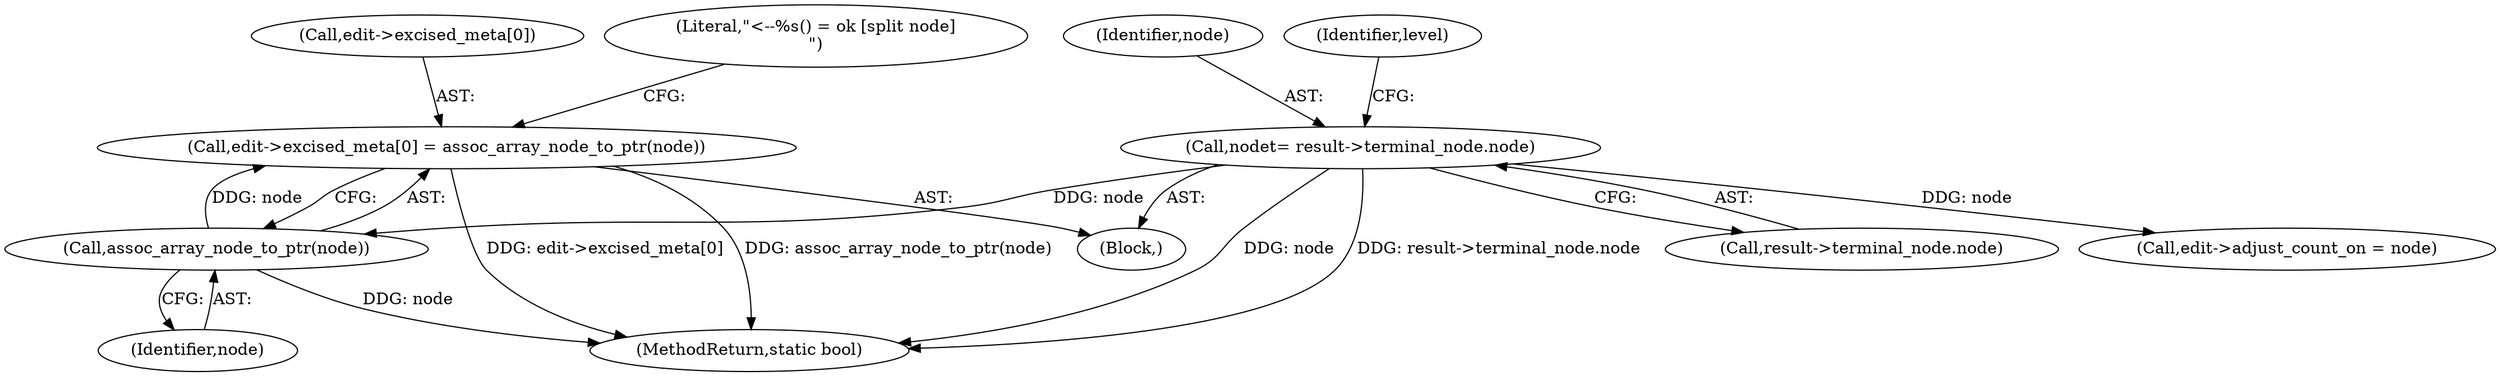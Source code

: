 digraph "0_linux_ea6789980fdaa610d7eb63602c746bf6ec70cd2b@array" {
"1000848" [label="(Call,edit->excised_meta[0] = assoc_array_node_to_ptr(node))"];
"1000854" [label="(Call,assoc_array_node_to_ptr(node))"];
"1000141" [label="(Call,node\t= result->terminal_node.node)"];
"1000849" [label="(Call,edit->excised_meta[0])"];
"1000252" [label="(Call,edit->adjust_count_on = node)"];
"1000141" [label="(Call,node\t= result->terminal_node.node)"];
"1000854" [label="(Call,assoc_array_node_to_ptr(node))"];
"1000857" [label="(Literal,\"<--%s() = ok [split node]\n\")"];
"1000142" [label="(Identifier,node)"];
"1000143" [label="(Call,result->terminal_node.node)"];
"1000121" [label="(Block,)"];
"1000855" [label="(Identifier,node)"];
"1000149" [label="(Identifier,level)"];
"1000848" [label="(Call,edit->excised_meta[0] = assoc_array_node_to_ptr(node))"];
"1001112" [label="(MethodReturn,static bool)"];
"1000848" -> "1000121"  [label="AST: "];
"1000848" -> "1000854"  [label="CFG: "];
"1000849" -> "1000848"  [label="AST: "];
"1000854" -> "1000848"  [label="AST: "];
"1000857" -> "1000848"  [label="CFG: "];
"1000848" -> "1001112"  [label="DDG: edit->excised_meta[0]"];
"1000848" -> "1001112"  [label="DDG: assoc_array_node_to_ptr(node)"];
"1000854" -> "1000848"  [label="DDG: node"];
"1000854" -> "1000855"  [label="CFG: "];
"1000855" -> "1000854"  [label="AST: "];
"1000854" -> "1001112"  [label="DDG: node"];
"1000141" -> "1000854"  [label="DDG: node"];
"1000141" -> "1000121"  [label="AST: "];
"1000141" -> "1000143"  [label="CFG: "];
"1000142" -> "1000141"  [label="AST: "];
"1000143" -> "1000141"  [label="AST: "];
"1000149" -> "1000141"  [label="CFG: "];
"1000141" -> "1001112"  [label="DDG: node"];
"1000141" -> "1001112"  [label="DDG: result->terminal_node.node"];
"1000141" -> "1000252"  [label="DDG: node"];
}
